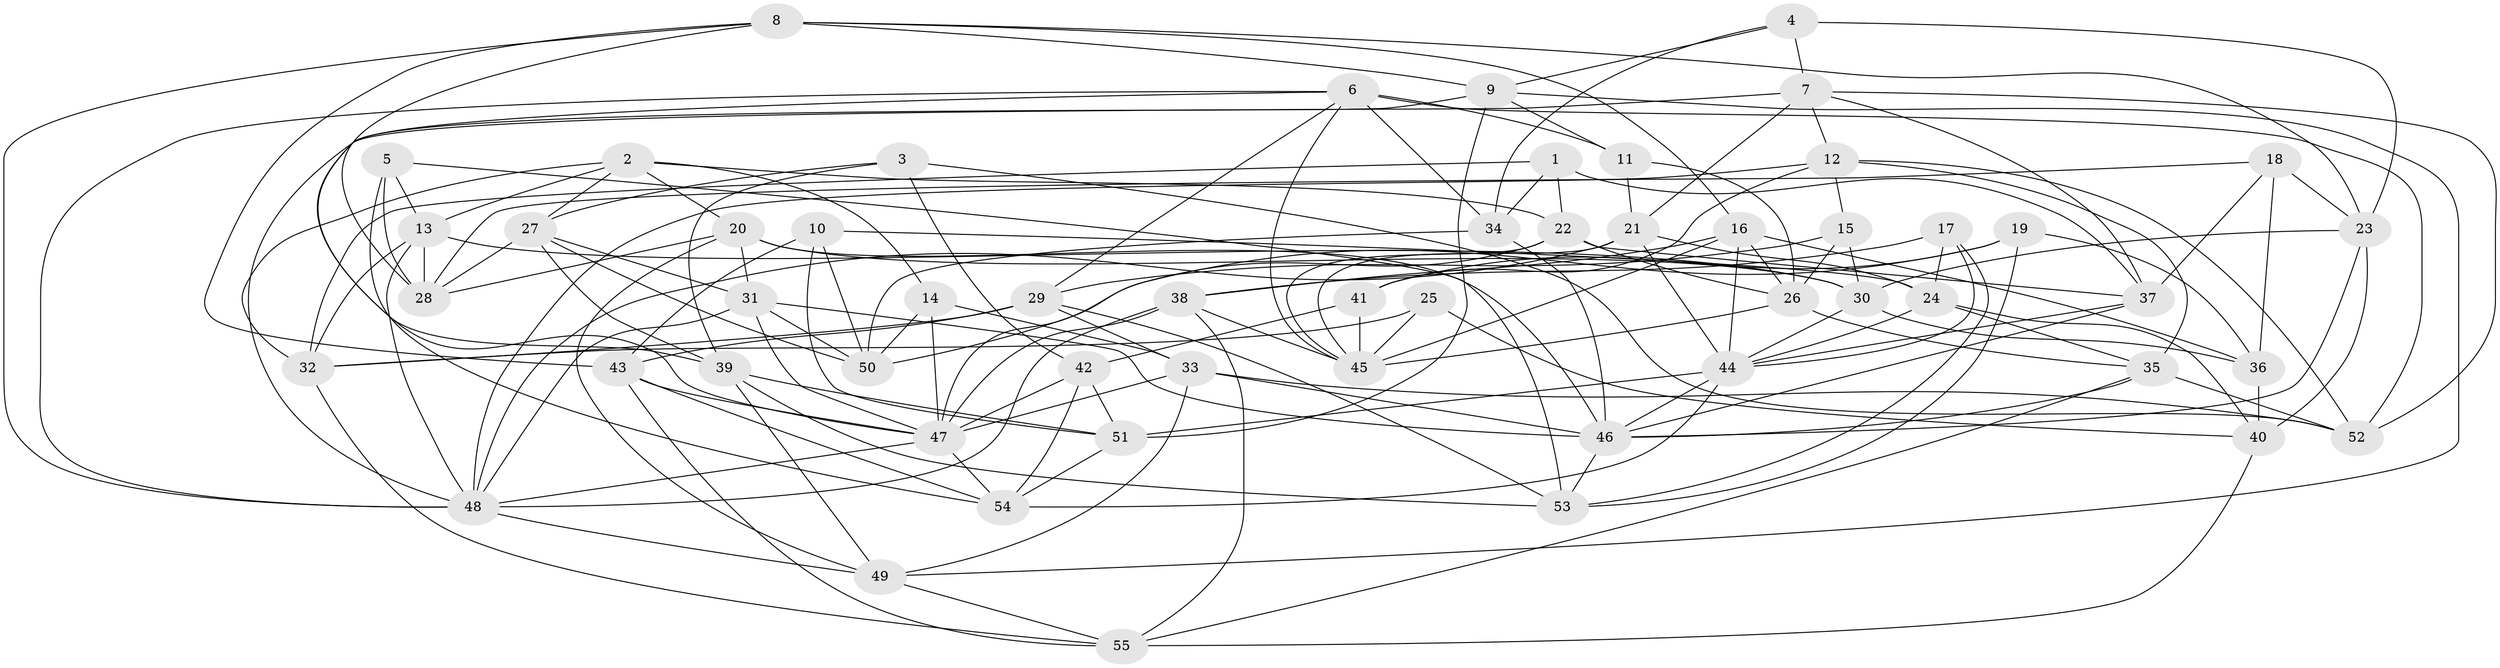 // original degree distribution, {4: 1.0}
// Generated by graph-tools (version 1.1) at 2025/26/03/09/25 03:26:56]
// undirected, 55 vertices, 158 edges
graph export_dot {
graph [start="1"]
  node [color=gray90,style=filled];
  1;
  2;
  3;
  4;
  5;
  6;
  7;
  8;
  9;
  10;
  11;
  12;
  13;
  14;
  15;
  16;
  17;
  18;
  19;
  20;
  21;
  22;
  23;
  24;
  25;
  26;
  27;
  28;
  29;
  30;
  31;
  32;
  33;
  34;
  35;
  36;
  37;
  38;
  39;
  40;
  41;
  42;
  43;
  44;
  45;
  46;
  47;
  48;
  49;
  50;
  51;
  52;
  53;
  54;
  55;
  1 -- 22 [weight=1.0];
  1 -- 32 [weight=1.0];
  1 -- 34 [weight=1.0];
  1 -- 37 [weight=1.0];
  2 -- 13 [weight=1.0];
  2 -- 14 [weight=1.0];
  2 -- 20 [weight=1.0];
  2 -- 22 [weight=1.0];
  2 -- 27 [weight=1.0];
  2 -- 32 [weight=1.0];
  3 -- 27 [weight=1.0];
  3 -- 39 [weight=1.0];
  3 -- 42 [weight=1.0];
  3 -- 52 [weight=1.0];
  4 -- 7 [weight=1.0];
  4 -- 9 [weight=1.0];
  4 -- 23 [weight=1.0];
  4 -- 34 [weight=1.0];
  5 -- 13 [weight=1.0];
  5 -- 28 [weight=1.0];
  5 -- 53 [weight=1.0];
  5 -- 54 [weight=1.0];
  6 -- 11 [weight=1.0];
  6 -- 29 [weight=1.0];
  6 -- 34 [weight=2.0];
  6 -- 39 [weight=1.0];
  6 -- 45 [weight=1.0];
  6 -- 48 [weight=1.0];
  6 -- 52 [weight=1.0];
  7 -- 12 [weight=1.0];
  7 -- 21 [weight=1.0];
  7 -- 37 [weight=1.0];
  7 -- 48 [weight=1.0];
  7 -- 52 [weight=1.0];
  8 -- 9 [weight=1.0];
  8 -- 16 [weight=1.0];
  8 -- 23 [weight=1.0];
  8 -- 28 [weight=1.0];
  8 -- 43 [weight=1.0];
  8 -- 48 [weight=1.0];
  9 -- 11 [weight=1.0];
  9 -- 47 [weight=1.0];
  9 -- 49 [weight=1.0];
  9 -- 51 [weight=1.0];
  10 -- 24 [weight=1.0];
  10 -- 43 [weight=1.0];
  10 -- 50 [weight=1.0];
  10 -- 51 [weight=1.0];
  11 -- 21 [weight=1.0];
  11 -- 26 [weight=1.0];
  12 -- 15 [weight=1.0];
  12 -- 35 [weight=1.0];
  12 -- 41 [weight=1.0];
  12 -- 48 [weight=1.0];
  12 -- 52 [weight=1.0];
  13 -- 28 [weight=1.0];
  13 -- 30 [weight=1.0];
  13 -- 32 [weight=1.0];
  13 -- 48 [weight=1.0];
  14 -- 33 [weight=1.0];
  14 -- 47 [weight=1.0];
  14 -- 50 [weight=1.0];
  15 -- 26 [weight=1.0];
  15 -- 29 [weight=1.0];
  15 -- 30 [weight=1.0];
  16 -- 26 [weight=1.0];
  16 -- 36 [weight=1.0];
  16 -- 38 [weight=1.0];
  16 -- 44 [weight=1.0];
  16 -- 45 [weight=1.0];
  17 -- 24 [weight=1.0];
  17 -- 38 [weight=1.0];
  17 -- 44 [weight=1.0];
  17 -- 53 [weight=1.0];
  18 -- 23 [weight=1.0];
  18 -- 28 [weight=1.0];
  18 -- 36 [weight=1.0];
  18 -- 37 [weight=1.0];
  19 -- 36 [weight=1.0];
  19 -- 41 [weight=1.0];
  19 -- 50 [weight=1.0];
  19 -- 53 [weight=1.0];
  20 -- 28 [weight=1.0];
  20 -- 30 [weight=1.0];
  20 -- 31 [weight=1.0];
  20 -- 46 [weight=1.0];
  20 -- 49 [weight=1.0];
  21 -- 24 [weight=1.0];
  21 -- 44 [weight=1.0];
  21 -- 45 [weight=1.0];
  21 -- 48 [weight=1.0];
  22 -- 26 [weight=1.0];
  22 -- 37 [weight=1.0];
  22 -- 45 [weight=1.0];
  22 -- 47 [weight=1.0];
  23 -- 30 [weight=1.0];
  23 -- 40 [weight=1.0];
  23 -- 46 [weight=1.0];
  24 -- 35 [weight=1.0];
  24 -- 40 [weight=1.0];
  24 -- 44 [weight=1.0];
  25 -- 32 [weight=1.0];
  25 -- 40 [weight=1.0];
  25 -- 45 [weight=2.0];
  26 -- 35 [weight=1.0];
  26 -- 45 [weight=1.0];
  27 -- 28 [weight=1.0];
  27 -- 31 [weight=1.0];
  27 -- 39 [weight=1.0];
  27 -- 50 [weight=1.0];
  29 -- 32 [weight=1.0];
  29 -- 33 [weight=1.0];
  29 -- 43 [weight=1.0];
  29 -- 53 [weight=1.0];
  30 -- 36 [weight=1.0];
  30 -- 44 [weight=1.0];
  31 -- 46 [weight=1.0];
  31 -- 47 [weight=1.0];
  31 -- 48 [weight=1.0];
  31 -- 50 [weight=1.0];
  32 -- 55 [weight=1.0];
  33 -- 46 [weight=1.0];
  33 -- 47 [weight=1.0];
  33 -- 49 [weight=1.0];
  33 -- 52 [weight=1.0];
  34 -- 46 [weight=1.0];
  34 -- 50 [weight=1.0];
  35 -- 46 [weight=1.0];
  35 -- 52 [weight=1.0];
  35 -- 55 [weight=1.0];
  36 -- 40 [weight=2.0];
  37 -- 44 [weight=1.0];
  37 -- 46 [weight=1.0];
  38 -- 45 [weight=1.0];
  38 -- 47 [weight=1.0];
  38 -- 48 [weight=1.0];
  38 -- 55 [weight=1.0];
  39 -- 49 [weight=1.0];
  39 -- 51 [weight=1.0];
  39 -- 53 [weight=1.0];
  40 -- 55 [weight=1.0];
  41 -- 42 [weight=2.0];
  41 -- 45 [weight=2.0];
  42 -- 47 [weight=1.0];
  42 -- 51 [weight=1.0];
  42 -- 54 [weight=1.0];
  43 -- 47 [weight=1.0];
  43 -- 54 [weight=1.0];
  43 -- 55 [weight=1.0];
  44 -- 46 [weight=2.0];
  44 -- 51 [weight=1.0];
  44 -- 54 [weight=1.0];
  46 -- 53 [weight=1.0];
  47 -- 48 [weight=1.0];
  47 -- 54 [weight=1.0];
  48 -- 49 [weight=1.0];
  49 -- 55 [weight=1.0];
  51 -- 54 [weight=1.0];
}

